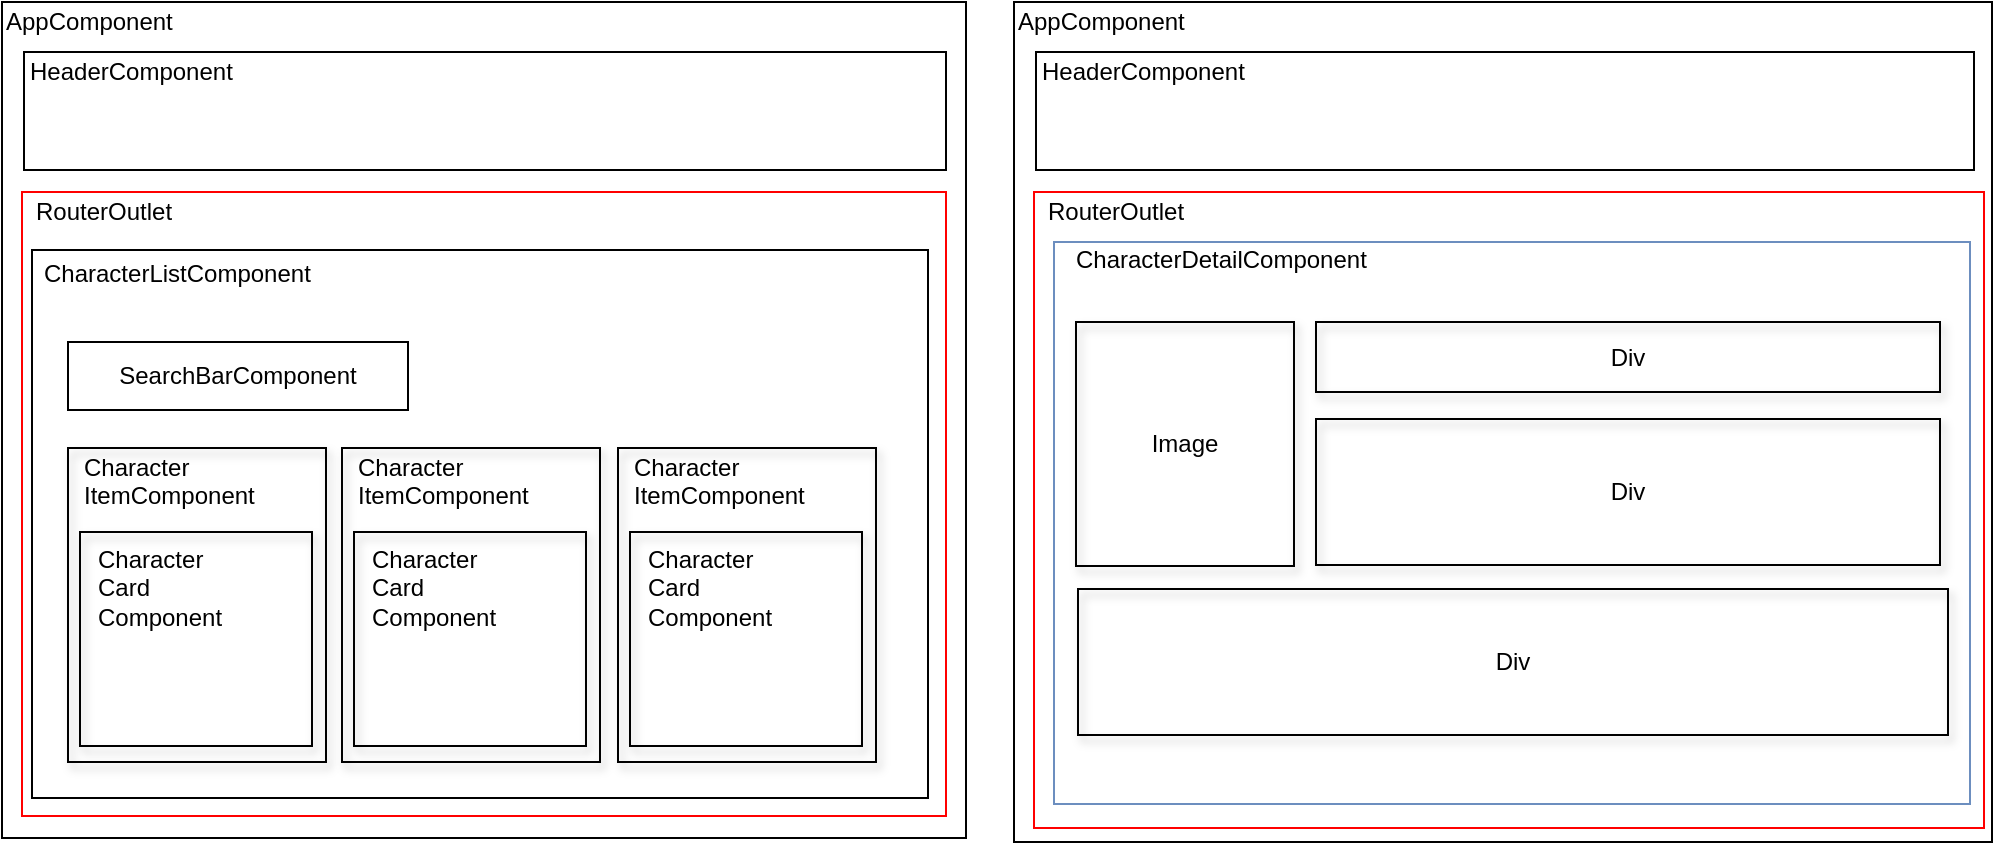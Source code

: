 <mxfile version="12.9.9" type="device"><diagram id="VlyqF2_1Qcappz2tq1rm" name="Page-1"><mxGraphModel dx="1074" dy="1051" grid="0" gridSize="10" guides="1" tooltips="1" connect="1" arrows="1" fold="1" page="1" pageScale="1" pageWidth="1169" pageHeight="827" math="0" shadow="0"><root><mxCell id="0"/><mxCell id="1" parent="0"/><mxCell id="6hBh8JkdBpTCEi6uC13K-1" value="" style="rounded=0;whiteSpace=wrap;html=1;" parent="1" vertex="1"><mxGeometry x="12" y="19" width="482" height="418" as="geometry"/></mxCell><mxCell id="6hBh8JkdBpTCEi6uC13K-5" value="" style="rounded=0;whiteSpace=wrap;html=1;fillColor=none;strokeColor=#FF0000;" parent="1" vertex="1"><mxGeometry x="22" y="114" width="462" height="312" as="geometry"/></mxCell><mxCell id="6hBh8JkdBpTCEi6uC13K-55" value="" style="rounded=0;whiteSpace=wrap;html=1;" parent="1" vertex="1"><mxGeometry x="27" y="143" width="448" height="274" as="geometry"/></mxCell><mxCell id="6hBh8JkdBpTCEi6uC13K-2" value="AppComponent" style="text;html=1;resizable=0;points=[];autosize=1;align=left;verticalAlign=top;spacingTop=-4;" parent="1" vertex="1"><mxGeometry x="12" y="19" width="93" height="14" as="geometry"/></mxCell><mxCell id="6hBh8JkdBpTCEi6uC13K-3" value="" style="rounded=0;whiteSpace=wrap;html=1;" parent="1" vertex="1"><mxGeometry x="23" y="44" width="461" height="59" as="geometry"/></mxCell><mxCell id="6hBh8JkdBpTCEi6uC13K-4" value="HeaderComponent" style="text;html=1;resizable=0;points=[];autosize=1;align=left;verticalAlign=top;spacingTop=-4;" parent="1" vertex="1"><mxGeometry x="24" y="44" width="111" height="14" as="geometry"/></mxCell><mxCell id="6hBh8JkdBpTCEi6uC13K-6" value="RouterOutlet" style="text;html=1;resizable=0;points=[];autosize=1;align=left;verticalAlign=top;spacingTop=-4;" parent="1" vertex="1"><mxGeometry x="27" y="114" width="78" height="14" as="geometry"/></mxCell><mxCell id="6hBh8JkdBpTCEi6uC13K-8" value="CharacterListComponent" style="text;html=1;resizable=0;points=[];autosize=1;align=left;verticalAlign=top;spacingTop=-4;" parent="1" vertex="1"><mxGeometry x="31" y="145" width="143" height="14" as="geometry"/></mxCell><mxCell id="6hBh8JkdBpTCEi6uC13K-9" value="" style="rounded=0;whiteSpace=wrap;html=1;strokeColor=#000000;fillColor=none;shadow=1;" parent="1" vertex="1"><mxGeometry x="45" y="242" width="129" height="157" as="geometry"/></mxCell><mxCell id="6hBh8JkdBpTCEi6uC13K-14" value="SearchBarComponent" style="rounded=0;whiteSpace=wrap;html=1;strokeColor=#000000;fillColor=none;" parent="1" vertex="1"><mxGeometry x="45" y="189" width="170" height="34" as="geometry"/></mxCell><mxCell id="6hBh8JkdBpTCEi6uC13K-18" value="" style="rounded=0;whiteSpace=wrap;html=1;" parent="1" vertex="1"><mxGeometry x="518" y="19" width="489" height="420" as="geometry"/></mxCell><mxCell id="6hBh8JkdBpTCEi6uC13K-19" value="AppComponent" style="text;html=1;resizable=0;points=[];autosize=1;align=left;verticalAlign=top;spacingTop=-4;" parent="1" vertex="1"><mxGeometry x="518" y="19" width="93" height="14" as="geometry"/></mxCell><mxCell id="6hBh8JkdBpTCEi6uC13K-20" value="" style="rounded=0;whiteSpace=wrap;html=1;" parent="1" vertex="1"><mxGeometry x="529" y="44" width="469" height="59" as="geometry"/></mxCell><mxCell id="6hBh8JkdBpTCEi6uC13K-21" value="HeaderComponent" style="text;html=1;resizable=0;points=[];autosize=1;align=left;verticalAlign=top;spacingTop=-4;" parent="1" vertex="1"><mxGeometry x="530" y="44" width="111" height="14" as="geometry"/></mxCell><mxCell id="6hBh8JkdBpTCEi6uC13K-22" value="" style="rounded=0;whiteSpace=wrap;html=1;fillColor=none;strokeColor=#FF0000;" parent="1" vertex="1"><mxGeometry x="528" y="114" width="475" height="318" as="geometry"/></mxCell><mxCell id="6hBh8JkdBpTCEi6uC13K-23" value="RouterOutlet" style="text;html=1;resizable=0;points=[];autosize=1;align=left;verticalAlign=top;spacingTop=-4;" parent="1" vertex="1"><mxGeometry x="533" y="114" width="78" height="14" as="geometry"/></mxCell><mxCell id="6hBh8JkdBpTCEi6uC13K-24" value="" style="rounded=0;whiteSpace=wrap;html=1;fillColor=none;strokeColor=#6c8ebf;" parent="1" vertex="1"><mxGeometry x="538" y="139" width="458" height="281" as="geometry"/></mxCell><mxCell id="6hBh8JkdBpTCEi6uC13K-25" value="CharacterDetailComponent" style="text;html=1;resizable=0;points=[];autosize=1;align=left;verticalAlign=top;spacingTop=-4;" parent="1" vertex="1"><mxGeometry x="547" y="138" width="155" height="14" as="geometry"/></mxCell><mxCell id="6hBh8JkdBpTCEi6uC13K-26" value="Image" style="rounded=0;whiteSpace=wrap;html=1;strokeColor=#000000;fillColor=none;shadow=1;" parent="1" vertex="1"><mxGeometry x="549" y="179" width="109" height="122" as="geometry"/></mxCell><mxCell id="6hBh8JkdBpTCEi6uC13K-28" value="Div" style="rounded=0;whiteSpace=wrap;html=1;strokeColor=#000000;fillColor=none;shadow=1;" parent="1" vertex="1"><mxGeometry x="669" y="179" width="312" height="35" as="geometry"/></mxCell><mxCell id="6hBh8JkdBpTCEi6uC13K-32" value="Div" style="rounded=0;whiteSpace=wrap;html=1;strokeColor=#000000;fillColor=none;shadow=1;" parent="1" vertex="1"><mxGeometry x="550" y="312.5" width="435" height="73" as="geometry"/></mxCell><mxCell id="6hBh8JkdBpTCEi6uC13K-38" value="Character&lt;br&gt;ItemComponent" style="text;html=1;resizable=0;points=[];autosize=1;align=left;verticalAlign=top;spacingTop=-4;" parent="1" vertex="1"><mxGeometry x="51" y="242" width="95" height="28" as="geometry"/></mxCell><mxCell id="6hBh8JkdBpTCEi6uC13K-39" value="" style="rounded=0;whiteSpace=wrap;html=1;strokeColor=#000000;fillColor=none;shadow=1;" parent="1" vertex="1"><mxGeometry x="51" y="284" width="116" height="107" as="geometry"/></mxCell><mxCell id="6hBh8JkdBpTCEi6uC13K-40" value="Character&lt;br&gt;Card &lt;br&gt;Component" style="text;html=1;resizable=0;points=[];autosize=1;align=left;verticalAlign=top;spacingTop=-4;" parent="1" vertex="1"><mxGeometry x="57.5" y="287.5" width="72" height="42" as="geometry"/></mxCell><mxCell id="6hBh8JkdBpTCEi6uC13K-43" value="" style="rounded=0;whiteSpace=wrap;html=1;strokeColor=#000000;fillColor=none;shadow=1;" parent="1" vertex="1"><mxGeometry x="182" y="242" width="129" height="157" as="geometry"/></mxCell><mxCell id="6hBh8JkdBpTCEi6uC13K-44" value="Character&lt;br&gt;ItemComponent" style="text;html=1;resizable=0;points=[];autosize=1;align=left;verticalAlign=top;spacingTop=-4;" parent="1" vertex="1"><mxGeometry x="188" y="242" width="95" height="28" as="geometry"/></mxCell><mxCell id="6hBh8JkdBpTCEi6uC13K-45" value="" style="rounded=0;whiteSpace=wrap;html=1;strokeColor=#000000;fillColor=none;shadow=1;" parent="1" vertex="1"><mxGeometry x="188" y="284" width="116" height="107" as="geometry"/></mxCell><mxCell id="6hBh8JkdBpTCEi6uC13K-46" value="Character&lt;br&gt;Card &lt;br&gt;Component" style="text;html=1;resizable=0;points=[];autosize=1;align=left;verticalAlign=top;spacingTop=-4;" parent="1" vertex="1"><mxGeometry x="194.5" y="287.5" width="72" height="42" as="geometry"/></mxCell><mxCell id="6hBh8JkdBpTCEi6uC13K-47" value="" style="rounded=0;whiteSpace=wrap;html=1;strokeColor=#000000;fillColor=none;shadow=1;" parent="1" vertex="1"><mxGeometry x="320" y="242" width="129" height="157" as="geometry"/></mxCell><mxCell id="6hBh8JkdBpTCEi6uC13K-48" value="Character&lt;br&gt;ItemComponent" style="text;html=1;resizable=0;points=[];autosize=1;align=left;verticalAlign=top;spacingTop=-4;" parent="1" vertex="1"><mxGeometry x="326" y="242" width="95" height="28" as="geometry"/></mxCell><mxCell id="6hBh8JkdBpTCEi6uC13K-49" value="" style="rounded=0;whiteSpace=wrap;html=1;strokeColor=#000000;fillColor=none;shadow=1;" parent="1" vertex="1"><mxGeometry x="326" y="284" width="116" height="107" as="geometry"/></mxCell><mxCell id="6hBh8JkdBpTCEi6uC13K-50" value="Character&lt;br&gt;Card &lt;br&gt;Component" style="text;html=1;resizable=0;points=[];autosize=1;align=left;verticalAlign=top;spacingTop=-4;" parent="1" vertex="1"><mxGeometry x="332.5" y="287.5" width="72" height="42" as="geometry"/></mxCell><mxCell id="MTO7JC-6I_g1gtFd8StE-1" value="Div" style="rounded=0;whiteSpace=wrap;html=1;strokeColor=#000000;fillColor=none;shadow=1;" vertex="1" parent="1"><mxGeometry x="669" y="227.5" width="312" height="73" as="geometry"/></mxCell></root></mxGraphModel></diagram></mxfile>